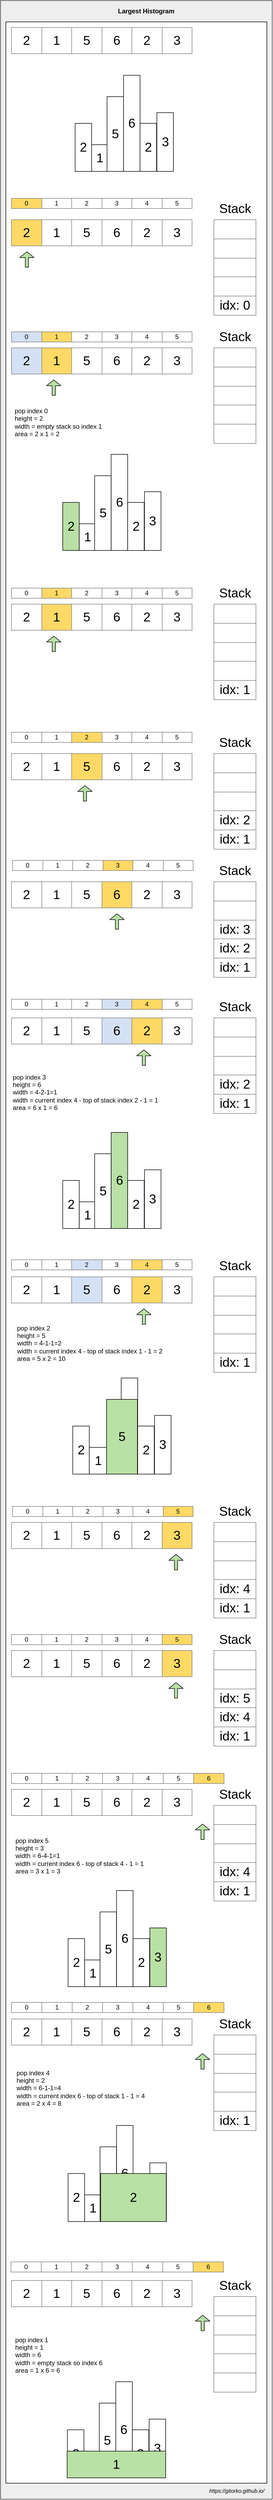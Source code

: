 <mxfile version="12.6.5" type="device"><diagram id="UGh-TFpthN-Amuy4NreV" name="Page-1"><mxGraphModel dx="1301" dy="2202" grid="1" gridSize="10" guides="1" tooltips="1" connect="1" arrows="1" fold="1" page="1" pageScale="1" pageWidth="500" pageHeight="1200" math="0" shadow="0"><root><mxCell id="0"/><mxCell id="1" parent="0"/><mxCell id="WfXwYLdJ-ocB0pMjJl6a-2" value="" style="rounded=0;whiteSpace=wrap;html=1;fillColor=#eeeeee;strokeColor=#36393d;" vertex="1" parent="1"><mxGeometry x="40" y="-1150" width="510" height="4680" as="geometry"/></mxCell><mxCell id="WfXwYLdJ-ocB0pMjJl6a-1" value="" style="rounded=0;whiteSpace=wrap;html=1;" vertex="1" parent="1"><mxGeometry x="50" y="-1110" width="490" height="4610" as="geometry"/></mxCell><mxCell id="5WwbwtCQgEvS3mFerSf6-36" value="" style="rounded=0;whiteSpace=wrap;html=1;fillColor=none;" parent="1" vertex="1"><mxGeometry x="320.34" y="2900" width="31" height="110" as="geometry"/></mxCell><mxCell id="YiO8cJ9H22tDEIKThQq7-1" value="&lt;table border=&quot;1&quot; width=&quot;100%&quot; style=&quot;width: 100% ; height: 100% ; border-collapse: collapse ; font-size: 24px&quot;&gt;&lt;tbody style=&quot;font-size: 24px&quot;&gt;&lt;tr style=&quot;font-size: 24px&quot;&gt;&lt;td style=&quot;font-size: 24px&quot;&gt;2&lt;/td&gt;&lt;td style=&quot;font-size: 24px&quot;&gt;1&lt;/td&gt;&lt;td style=&quot;font-size: 24px&quot;&gt;5&lt;/td&gt;&lt;td style=&quot;font-size: 24px&quot;&gt;6&lt;/td&gt;&lt;td&gt;2&lt;/td&gt;&lt;td&gt;3&lt;/td&gt;&lt;/tr&gt;&lt;/tbody&gt;&lt;/table&gt;" style="text;html=1;strokeColor=none;fillColor=none;overflow=fill;align=center;fontSize=24;" parent="1" vertex="1"><mxGeometry x="60" y="-1100" width="340" height="50" as="geometry"/></mxCell><mxCell id="YiO8cJ9H22tDEIKThQq7-4" value="" style="shape=flexArrow;endArrow=classic;html=1;fontSize=24;width=6;endSize=3.33;fillColor=#B9E0A5;" parent="1" edge="1"><mxGeometry width="50" height="50" relative="1" as="geometry"><mxPoint x="89.5" y="-650" as="sourcePoint"/><mxPoint x="89.5" y="-680" as="targetPoint"/></mxGeometry></mxCell><mxCell id="nYMQ3XWRXorJN-snCCBr-1" value="&lt;table border=&quot;1&quot; width=&quot;100%&quot; style=&quot;width: 100% ; height: 100% ; border-collapse: collapse ; font-size: 24px&quot;&gt;&lt;tbody style=&quot;font-size: 24px&quot;&gt;&lt;tr style=&quot;font-size: 24px&quot;&gt;&lt;td style=&quot;font-size: 24px&quot;&gt;&lt;br&gt;&lt;/td&gt;&lt;/tr&gt;&lt;tr&gt;&lt;td&gt;&lt;br&gt;&lt;/td&gt;&lt;/tr&gt;&lt;tr&gt;&lt;td&gt;&lt;br&gt;&lt;/td&gt;&lt;/tr&gt;&lt;tr&gt;&lt;td&gt;&lt;br&gt;&lt;/td&gt;&lt;/tr&gt;&lt;tr&gt;&lt;td&gt;idx: 0&lt;/td&gt;&lt;/tr&gt;&lt;/tbody&gt;&lt;/table&gt;" style="text;html=1;strokeColor=none;fillColor=none;overflow=fill;align=center;fontSize=24;" parent="1" vertex="1"><mxGeometry x="440" y="-740" width="80" height="180" as="geometry"/></mxCell><mxCell id="nYMQ3XWRXorJN-snCCBr-7" value="&lt;font style=&quot;font-size: 24px&quot;&gt;Stack&lt;/font&gt;" style="text;html=1;align=center;verticalAlign=middle;resizable=0;points=[];autosize=1;" parent="1" vertex="1"><mxGeometry x="440" y="-770" width="80" height="20" as="geometry"/></mxCell><mxCell id="pFnhVYAKhxmjWtdQiogF-1" value="&lt;table border=&quot;1&quot; width=&quot;100%&quot; style=&quot;width: 100% ; height: 100% ; border-collapse: collapse ; font-size: 24px&quot;&gt;&lt;tbody style=&quot;font-size: 24px&quot;&gt;&lt;tr style=&quot;font-size: 24px&quot;&gt;&lt;td style=&quot;font-size: 24px ; background-color: rgb(255 , 217 , 102)&quot;&gt;2&lt;/td&gt;&lt;td style=&quot;font-size: 24px&quot;&gt;1&lt;/td&gt;&lt;td style=&quot;font-size: 24px&quot;&gt;5&lt;/td&gt;&lt;td style=&quot;font-size: 24px&quot;&gt;6&lt;/td&gt;&lt;td&gt;2&lt;/td&gt;&lt;td&gt;3&lt;/td&gt;&lt;/tr&gt;&lt;/tbody&gt;&lt;/table&gt;" style="text;html=1;strokeColor=none;fillColor=none;overflow=fill;align=center;fontSize=24;" parent="1" vertex="1"><mxGeometry x="60" y="-740" width="340" height="50" as="geometry"/></mxCell><mxCell id="F3M8I7AJeV0BXr4NVttl-2" value="" style="shape=flexArrow;endArrow=classic;html=1;fontSize=24;width=6;endSize=3.33;fillColor=#B9E0A5;" parent="1" edge="1"><mxGeometry width="50" height="50" relative="1" as="geometry"><mxPoint x="139.91" y="-410" as="sourcePoint"/><mxPoint x="139.91" y="-440" as="targetPoint"/></mxGeometry></mxCell><mxCell id="F3M8I7AJeV0BXr4NVttl-3" value="&lt;table border=&quot;1&quot; width=&quot;100%&quot; style=&quot;width: 100% ; height: 100% ; border-collapse: collapse ; font-size: 24px&quot;&gt;&lt;tbody style=&quot;font-size: 24px&quot;&gt;&lt;tr style=&quot;font-size: 24px&quot;&gt;&lt;td style=&quot;font-size: 24px&quot;&gt;&lt;br&gt;&lt;/td&gt;&lt;/tr&gt;&lt;tr&gt;&lt;td&gt;&lt;br&gt;&lt;/td&gt;&lt;/tr&gt;&lt;tr&gt;&lt;td&gt;&lt;br&gt;&lt;/td&gt;&lt;/tr&gt;&lt;tr&gt;&lt;td&gt;&lt;br&gt;&lt;/td&gt;&lt;/tr&gt;&lt;tr&gt;&lt;td&gt;&lt;br&gt;&lt;/td&gt;&lt;/tr&gt;&lt;/tbody&gt;&lt;/table&gt;" style="text;html=1;strokeColor=none;fillColor=none;overflow=fill;align=center;fontSize=24;" parent="1" vertex="1"><mxGeometry x="439.91" y="-500" width="80" height="180" as="geometry"/></mxCell><mxCell id="F3M8I7AJeV0BXr4NVttl-4" value="&lt;font style=&quot;font-size: 24px&quot;&gt;Stack&lt;/font&gt;" style="text;html=1;align=center;verticalAlign=middle;resizable=0;points=[];autosize=1;" parent="1" vertex="1"><mxGeometry x="439.91" y="-530" width="80" height="20" as="geometry"/></mxCell><mxCell id="F3M8I7AJeV0BXr4NVttl-5" value="&lt;table border=&quot;1&quot; width=&quot;100%&quot; style=&quot;width: 100% ; height: 100% ; border-collapse: collapse ; font-size: 24px&quot;&gt;&lt;tbody style=&quot;font-size: 24px&quot;&gt;&lt;tr style=&quot;font-size: 24px&quot;&gt;&lt;td style=&quot;font-size: 24px ; background-color: rgb(212 , 225 , 245)&quot;&gt;2&lt;/td&gt;&lt;td style=&quot;font-size: 24px ; background-color: rgb(255 , 217 , 102)&quot;&gt;1&lt;/td&gt;&lt;td style=&quot;font-size: 24px&quot;&gt;5&lt;/td&gt;&lt;td style=&quot;font-size: 24px&quot;&gt;6&lt;/td&gt;&lt;td&gt;2&lt;/td&gt;&lt;td&gt;3&lt;/td&gt;&lt;/tr&gt;&lt;/tbody&gt;&lt;/table&gt;" style="text;html=1;strokeColor=none;fillColor=none;overflow=fill;align=center;fontSize=24;" parent="1" vertex="1"><mxGeometry x="59.91" y="-500" width="340" height="50" as="geometry"/></mxCell><mxCell id="i2Ua0vGWNv2NeJAH4gYg-2" value="&lt;div style=&quot;text-align: left&quot;&gt;&lt;font style=&quot;font-size: 12px&quot;&gt;pop index 0&lt;/font&gt;&lt;/div&gt;&lt;font style=&quot;font-size: 12px&quot;&gt;&lt;div style=&quot;text-align: left&quot;&gt;&lt;span&gt;height = 2&lt;/span&gt;&lt;/div&gt;&lt;div style=&quot;text-align: left&quot;&gt;&lt;span&gt;width = empty stack so index 1&lt;/span&gt;&lt;/div&gt;&lt;div style=&quot;text-align: left&quot;&gt;area = 2 x 1 = 2&lt;/div&gt;&lt;/font&gt;" style="text;html=1;align=center;verticalAlign=middle;resizable=0;points=[];autosize=1;" parent="1" vertex="1"><mxGeometry x="58.41" y="-390" width="180" height="60" as="geometry"/></mxCell><mxCell id="i2Ua0vGWNv2NeJAH4gYg-4" value="" style="shape=flexArrow;endArrow=classic;html=1;fontSize=24;width=6;endSize=3.33;fillColor=#B9E0A5;" parent="1" edge="1"><mxGeometry width="50" height="50" relative="1" as="geometry"><mxPoint x="140" y="70" as="sourcePoint"/><mxPoint x="140" y="40" as="targetPoint"/></mxGeometry></mxCell><mxCell id="i2Ua0vGWNv2NeJAH4gYg-5" value="&lt;table border=&quot;1&quot; width=&quot;100%&quot; style=&quot;width: 100% ; height: 100% ; border-collapse: collapse ; font-size: 24px&quot;&gt;&lt;tbody style=&quot;font-size: 24px&quot;&gt;&lt;tr style=&quot;font-size: 24px&quot;&gt;&lt;td style=&quot;font-size: 24px&quot;&gt;&lt;br&gt;&lt;/td&gt;&lt;/tr&gt;&lt;tr&gt;&lt;td&gt;&lt;br&gt;&lt;/td&gt;&lt;/tr&gt;&lt;tr&gt;&lt;td&gt;&lt;br&gt;&lt;/td&gt;&lt;/tr&gt;&lt;tr&gt;&lt;td&gt;&lt;br&gt;&lt;/td&gt;&lt;/tr&gt;&lt;tr&gt;&lt;td&gt;idx: 1&lt;/td&gt;&lt;/tr&gt;&lt;/tbody&gt;&lt;/table&gt;" style="text;html=1;strokeColor=none;fillColor=none;overflow=fill;align=center;fontSize=24;" parent="1" vertex="1"><mxGeometry x="440" y="-20" width="80" height="180" as="geometry"/></mxCell><mxCell id="i2Ua0vGWNv2NeJAH4gYg-6" value="&lt;font style=&quot;font-size: 24px&quot;&gt;Stack&lt;/font&gt;" style="text;html=1;align=center;verticalAlign=middle;resizable=0;points=[];autosize=1;" parent="1" vertex="1"><mxGeometry x="440" y="-50" width="80" height="20" as="geometry"/></mxCell><mxCell id="i2Ua0vGWNv2NeJAH4gYg-7" value="&lt;table border=&quot;1&quot; width=&quot;100%&quot; style=&quot;width: 100% ; height: 100% ; border-collapse: collapse ; font-size: 24px&quot;&gt;&lt;tbody style=&quot;font-size: 24px&quot;&gt;&lt;tr style=&quot;font-size: 24px&quot;&gt;&lt;td style=&quot;font-size: 24px&quot;&gt;2&lt;/td&gt;&lt;td style=&quot;font-size: 24px ; background-color: rgb(255 , 217 , 102)&quot;&gt;1&lt;/td&gt;&lt;td style=&quot;font-size: 24px&quot;&gt;5&lt;/td&gt;&lt;td style=&quot;font-size: 24px&quot;&gt;6&lt;/td&gt;&lt;td&gt;2&lt;/td&gt;&lt;td&gt;3&lt;/td&gt;&lt;/tr&gt;&lt;/tbody&gt;&lt;/table&gt;" style="text;html=1;strokeColor=none;fillColor=none;overflow=fill;align=center;fontSize=24;" parent="1" vertex="1"><mxGeometry x="60" y="-20" width="340" height="50" as="geometry"/></mxCell><mxCell id="i2Ua0vGWNv2NeJAH4gYg-10" value="" style="shape=flexArrow;endArrow=classic;html=1;fontSize=24;width=6;endSize=3.33;fillColor=#B9E0A5;" parent="1" edge="1"><mxGeometry width="50" height="50" relative="1" as="geometry"><mxPoint x="198.5" y="350" as="sourcePoint"/><mxPoint x="198.5" y="320" as="targetPoint"/></mxGeometry></mxCell><mxCell id="i2Ua0vGWNv2NeJAH4gYg-11" value="&lt;table border=&quot;1&quot; width=&quot;100%&quot; style=&quot;width: 100% ; height: 100% ; border-collapse: collapse ; font-size: 24px&quot;&gt;&lt;tbody style=&quot;font-size: 24px&quot;&gt;&lt;tr style=&quot;font-size: 24px&quot;&gt;&lt;td style=&quot;font-size: 24px&quot;&gt;&lt;br&gt;&lt;/td&gt;&lt;/tr&gt;&lt;tr&gt;&lt;td&gt;&lt;br&gt;&lt;/td&gt;&lt;/tr&gt;&lt;tr&gt;&lt;td&gt;&lt;br&gt;&lt;/td&gt;&lt;/tr&gt;&lt;tr&gt;&lt;td&gt;idx: 2&lt;/td&gt;&lt;/tr&gt;&lt;tr&gt;&lt;td&gt;idx: 1&lt;/td&gt;&lt;/tr&gt;&lt;/tbody&gt;&lt;/table&gt;" style="text;html=1;strokeColor=none;fillColor=none;overflow=fill;align=center;fontSize=24;" parent="1" vertex="1"><mxGeometry x="440" y="260" width="80" height="180" as="geometry"/></mxCell><mxCell id="i2Ua0vGWNv2NeJAH4gYg-12" value="&lt;font style=&quot;font-size: 24px&quot;&gt;Stack&lt;/font&gt;" style="text;html=1;align=center;verticalAlign=middle;resizable=0;points=[];autosize=1;" parent="1" vertex="1"><mxGeometry x="440" y="230" width="80" height="20" as="geometry"/></mxCell><mxCell id="i2Ua0vGWNv2NeJAH4gYg-13" value="&lt;table border=&quot;1&quot; width=&quot;100%&quot; style=&quot;width: 100% ; height: 100% ; border-collapse: collapse ; font-size: 24px&quot;&gt;&lt;tbody style=&quot;font-size: 24px&quot;&gt;&lt;tr style=&quot;font-size: 24px&quot;&gt;&lt;td style=&quot;font-size: 24px&quot;&gt;2&lt;/td&gt;&lt;td style=&quot;font-size: 24px&quot;&gt;1&lt;/td&gt;&lt;td style=&quot;font-size: 24px ; background-color: rgb(255 , 217 , 102)&quot;&gt;5&lt;/td&gt;&lt;td style=&quot;font-size: 24px&quot;&gt;6&lt;/td&gt;&lt;td&gt;2&lt;/td&gt;&lt;td&gt;3&lt;/td&gt;&lt;/tr&gt;&lt;/tbody&gt;&lt;/table&gt;" style="text;html=1;strokeColor=none;fillColor=none;overflow=fill;align=center;fontSize=24;" parent="1" vertex="1"><mxGeometry x="60" y="260" width="340" height="50" as="geometry"/></mxCell><mxCell id="i2Ua0vGWNv2NeJAH4gYg-16" value="" style="shape=flexArrow;endArrow=classic;html=1;fontSize=24;width=6;endSize=3.33;fillColor=#B9E0A5;" parent="1" edge="1"><mxGeometry width="50" height="50" relative="1" as="geometry"><mxPoint x="258.59" y="590" as="sourcePoint"/><mxPoint x="258.59" y="560" as="targetPoint"/></mxGeometry></mxCell><mxCell id="i2Ua0vGWNv2NeJAH4gYg-17" value="&lt;table border=&quot;1&quot; width=&quot;100%&quot; style=&quot;width: 100% ; height: 100% ; border-collapse: collapse ; font-size: 24px&quot;&gt;&lt;tbody style=&quot;font-size: 24px&quot;&gt;&lt;tr style=&quot;font-size: 24px&quot;&gt;&lt;td style=&quot;font-size: 24px&quot;&gt;&lt;br&gt;&lt;/td&gt;&lt;/tr&gt;&lt;tr&gt;&lt;td&gt;&lt;br&gt;&lt;/td&gt;&lt;/tr&gt;&lt;tr&gt;&lt;td&gt;idx: 3&lt;/td&gt;&lt;/tr&gt;&lt;tr&gt;&lt;td&gt;idx: 2&lt;/td&gt;&lt;/tr&gt;&lt;tr&gt;&lt;td&gt;idx: 1&lt;/td&gt;&lt;/tr&gt;&lt;/tbody&gt;&lt;/table&gt;" style="text;html=1;strokeColor=none;fillColor=none;overflow=fill;align=center;fontSize=24;" parent="1" vertex="1"><mxGeometry x="440" y="500" width="80" height="180" as="geometry"/></mxCell><mxCell id="i2Ua0vGWNv2NeJAH4gYg-18" value="&lt;font style=&quot;font-size: 24px&quot;&gt;Stack&lt;/font&gt;" style="text;html=1;align=center;verticalAlign=middle;resizable=0;points=[];autosize=1;" parent="1" vertex="1"><mxGeometry x="440" y="470" width="80" height="20" as="geometry"/></mxCell><mxCell id="i2Ua0vGWNv2NeJAH4gYg-19" value="&lt;table border=&quot;1&quot; width=&quot;100%&quot; style=&quot;width: 100% ; height: 100% ; border-collapse: collapse ; font-size: 24px&quot;&gt;&lt;tbody style=&quot;font-size: 24px&quot;&gt;&lt;tr style=&quot;font-size: 24px&quot;&gt;&lt;td style=&quot;font-size: 24px&quot;&gt;2&lt;/td&gt;&lt;td style=&quot;font-size: 24px&quot;&gt;1&lt;/td&gt;&lt;td style=&quot;font-size: 24px&quot;&gt;5&lt;/td&gt;&lt;td style=&quot;font-size: 24px ; background-color: rgb(255 , 217 , 102)&quot;&gt;6&lt;/td&gt;&lt;td&gt;2&lt;/td&gt;&lt;td&gt;3&lt;/td&gt;&lt;/tr&gt;&lt;/tbody&gt;&lt;/table&gt;" style="text;html=1;strokeColor=none;fillColor=none;overflow=fill;align=center;fontSize=24;" parent="1" vertex="1"><mxGeometry x="60" y="500" width="340" height="50" as="geometry"/></mxCell><mxCell id="i2Ua0vGWNv2NeJAH4gYg-21" value="" style="shape=flexArrow;endArrow=classic;html=1;fontSize=24;width=6;endSize=3.33;fillColor=#B9E0A5;" parent="1" edge="1"><mxGeometry width="50" height="50" relative="1" as="geometry"><mxPoint x="309.09" y="845" as="sourcePoint"/><mxPoint x="309.09" y="815" as="targetPoint"/></mxGeometry></mxCell><mxCell id="i2Ua0vGWNv2NeJAH4gYg-22" value="&lt;table border=&quot;1&quot; width=&quot;100%&quot; style=&quot;width: 100% ; height: 100% ; border-collapse: collapse ; font-size: 24px&quot;&gt;&lt;tbody style=&quot;font-size: 24px&quot;&gt;&lt;tr style=&quot;font-size: 24px&quot;&gt;&lt;td style=&quot;font-size: 24px&quot;&gt;&lt;br&gt;&lt;/td&gt;&lt;/tr&gt;&lt;tr&gt;&lt;td&gt;&lt;br&gt;&lt;/td&gt;&lt;/tr&gt;&lt;tr&gt;&lt;td&gt;&lt;br&gt;&lt;/td&gt;&lt;/tr&gt;&lt;tr&gt;&lt;td&gt;idx: 2&lt;br&gt;&lt;/td&gt;&lt;/tr&gt;&lt;tr&gt;&lt;td&gt;idx: 1&lt;/td&gt;&lt;/tr&gt;&lt;/tbody&gt;&lt;/table&gt;" style="text;html=1;strokeColor=none;fillColor=none;overflow=fill;align=center;fontSize=24;" parent="1" vertex="1"><mxGeometry x="440" y="755" width="80" height="180" as="geometry"/></mxCell><mxCell id="i2Ua0vGWNv2NeJAH4gYg-23" value="&lt;font style=&quot;font-size: 24px&quot;&gt;Stack&lt;/font&gt;" style="text;html=1;align=center;verticalAlign=middle;resizable=0;points=[];autosize=1;" parent="1" vertex="1"><mxGeometry x="440" y="725" width="80" height="20" as="geometry"/></mxCell><mxCell id="i2Ua0vGWNv2NeJAH4gYg-24" value="&lt;table border=&quot;1&quot; width=&quot;100%&quot; style=&quot;width: 100% ; height: 100% ; border-collapse: collapse ; font-size: 24px&quot;&gt;&lt;tbody style=&quot;font-size: 24px&quot;&gt;&lt;tr style=&quot;font-size: 24px&quot;&gt;&lt;td style=&quot;font-size: 24px&quot;&gt;2&lt;/td&gt;&lt;td style=&quot;font-size: 24px&quot;&gt;1&lt;/td&gt;&lt;td style=&quot;font-size: 24px&quot;&gt;5&lt;/td&gt;&lt;td style=&quot;font-size: 24px ; background-color: rgb(212 , 225 , 245)&quot;&gt;6&lt;/td&gt;&lt;td style=&quot;background-color: rgb(255 , 217 , 102)&quot;&gt;2&lt;/td&gt;&lt;td&gt;3&lt;/td&gt;&lt;/tr&gt;&lt;/tbody&gt;&lt;/table&gt;" style="text;html=1;strokeColor=none;fillColor=none;overflow=fill;align=center;fontSize=24;" parent="1" vertex="1"><mxGeometry x="60" y="755" width="340" height="50" as="geometry"/></mxCell><mxCell id="i2Ua0vGWNv2NeJAH4gYg-26" value="&lt;div style=&quot;text-align: left&quot;&gt;&lt;font style=&quot;font-size: 12px&quot;&gt;pop index 3&lt;/font&gt;&lt;/div&gt;&lt;font style=&quot;font-size: 12px&quot;&gt;&lt;div style=&quot;text-align: left&quot;&gt;&lt;span&gt;height = 6&lt;/span&gt;&lt;/div&gt;&lt;div style=&quot;text-align: left&quot;&gt;&lt;span&gt;width = 4-2-1=1&lt;br&gt;width = current index 4 - top of stack index 2 - 1 = 1&lt;/span&gt;&lt;/div&gt;&lt;div style=&quot;text-align: left&quot;&gt;area = 6 x 1 = 6&lt;/div&gt;&lt;/font&gt;" style="text;html=1;align=center;verticalAlign=middle;resizable=0;points=[];autosize=1;" parent="1" vertex="1"><mxGeometry x="54" y="855" width="290" height="80" as="geometry"/></mxCell><mxCell id="i2Ua0vGWNv2NeJAH4gYg-34" value="" style="shape=flexArrow;endArrow=classic;html=1;fontSize=24;width=6;endSize=3.33;fillColor=#B9E0A5;" parent="1" edge="1"><mxGeometry width="50" height="50" relative="1" as="geometry"><mxPoint x="309.18" y="1330" as="sourcePoint"/><mxPoint x="309.18" y="1300" as="targetPoint"/></mxGeometry></mxCell><mxCell id="i2Ua0vGWNv2NeJAH4gYg-35" value="&lt;table border=&quot;1&quot; width=&quot;100%&quot; style=&quot;width: 100% ; height: 100% ; border-collapse: collapse ; font-size: 24px&quot;&gt;&lt;tbody style=&quot;font-size: 24px&quot;&gt;&lt;tr style=&quot;font-size: 24px&quot;&gt;&lt;td style=&quot;font-size: 24px&quot;&gt;&lt;br&gt;&lt;/td&gt;&lt;/tr&gt;&lt;tr&gt;&lt;td&gt;&lt;br&gt;&lt;/td&gt;&lt;/tr&gt;&lt;tr&gt;&lt;td&gt;&lt;br&gt;&lt;/td&gt;&lt;/tr&gt;&lt;tr&gt;&lt;td&gt;&lt;br&gt;&lt;/td&gt;&lt;/tr&gt;&lt;tr&gt;&lt;td&gt;idx: 1&lt;/td&gt;&lt;/tr&gt;&lt;/tbody&gt;&lt;/table&gt;" style="text;html=1;strokeColor=none;fillColor=none;overflow=fill;align=center;fontSize=24;" parent="1" vertex="1"><mxGeometry x="440.09" y="1240" width="80" height="180" as="geometry"/></mxCell><mxCell id="i2Ua0vGWNv2NeJAH4gYg-36" value="&lt;font style=&quot;font-size: 24px&quot;&gt;Stack&lt;/font&gt;" style="text;html=1;align=center;verticalAlign=middle;resizable=0;points=[];autosize=1;" parent="1" vertex="1"><mxGeometry x="440.09" y="1210" width="80" height="20" as="geometry"/></mxCell><mxCell id="i2Ua0vGWNv2NeJAH4gYg-37" value="&lt;table border=&quot;1&quot; width=&quot;100%&quot; style=&quot;width: 100% ; height: 100% ; border-collapse: collapse ; font-size: 24px&quot;&gt;&lt;tbody style=&quot;font-size: 24px&quot;&gt;&lt;tr style=&quot;font-size: 24px&quot;&gt;&lt;td style=&quot;font-size: 24px&quot;&gt;2&lt;/td&gt;&lt;td style=&quot;font-size: 24px&quot;&gt;1&lt;/td&gt;&lt;td style=&quot;font-size: 24px ; background-color: rgb(212 , 225 , 245)&quot;&gt;5&lt;/td&gt;&lt;td style=&quot;font-size: 24px&quot;&gt;6&lt;/td&gt;&lt;td style=&quot;background-color: rgb(255 , 217 , 102)&quot;&gt;2&lt;/td&gt;&lt;td&gt;3&lt;/td&gt;&lt;/tr&gt;&lt;/tbody&gt;&lt;/table&gt;" style="text;html=1;strokeColor=none;fillColor=none;overflow=fill;align=center;fontSize=24;" parent="1" vertex="1"><mxGeometry x="60.09" y="1240" width="340" height="50" as="geometry"/></mxCell><mxCell id="i2Ua0vGWNv2NeJAH4gYg-39" value="&lt;div style=&quot;text-align: left&quot;&gt;&lt;font style=&quot;font-size: 12px&quot;&gt;pop index 2&lt;/font&gt;&lt;/div&gt;&lt;font style=&quot;font-size: 12px&quot;&gt;&lt;div style=&quot;text-align: left&quot;&gt;&lt;span&gt;height = 5&lt;/span&gt;&lt;/div&gt;&lt;div style=&quot;text-align: left&quot;&gt;&lt;span&gt;width = 4-1-1=2&lt;br&gt;width = current index 4 - top of stack index 1 - 1 = 2&lt;/span&gt;&lt;/div&gt;&lt;div style=&quot;text-align: left&quot;&gt;&lt;span&gt;area = 5 x 2 = 10&lt;/span&gt;&lt;/div&gt;&lt;/font&gt;" style="text;html=1;align=center;verticalAlign=middle;resizable=0;points=[];autosize=1;" parent="1" vertex="1"><mxGeometry x="62.21" y="1325" width="290" height="80" as="geometry"/></mxCell><mxCell id="i2Ua0vGWNv2NeJAH4gYg-40" value="" style="shape=flexArrow;endArrow=classic;html=1;fontSize=24;width=6;endSize=3.33;fillColor=#B9E0A5;" parent="1" edge="1"><mxGeometry width="50" height="50" relative="1" as="geometry"><mxPoint x="369.41" y="1790" as="sourcePoint"/><mxPoint x="369.41" y="1760" as="targetPoint"/></mxGeometry></mxCell><mxCell id="i2Ua0vGWNv2NeJAH4gYg-41" value="&lt;table border=&quot;1&quot; width=&quot;100%&quot; style=&quot;width: 100% ; height: 100% ; border-collapse: collapse ; font-size: 24px&quot;&gt;&lt;tbody style=&quot;font-size: 24px&quot;&gt;&lt;tr style=&quot;font-size: 24px&quot;&gt;&lt;td style=&quot;font-size: 24px&quot;&gt;&lt;br&gt;&lt;/td&gt;&lt;/tr&gt;&lt;tr&gt;&lt;td&gt;&lt;br&gt;&lt;/td&gt;&lt;/tr&gt;&lt;tr&gt;&lt;td&gt;&lt;br&gt;&lt;/td&gt;&lt;/tr&gt;&lt;tr&gt;&lt;td&gt;idx: 4&lt;/td&gt;&lt;/tr&gt;&lt;tr&gt;&lt;td&gt;idx: 1&lt;/td&gt;&lt;/tr&gt;&lt;/tbody&gt;&lt;/table&gt;" style="text;html=1;strokeColor=none;fillColor=none;overflow=fill;align=center;fontSize=24;" parent="1" vertex="1"><mxGeometry x="439.82" y="1700" width="80" height="180" as="geometry"/></mxCell><mxCell id="i2Ua0vGWNv2NeJAH4gYg-42" value="&lt;font style=&quot;font-size: 24px&quot;&gt;Stack&lt;/font&gt;" style="text;html=1;align=center;verticalAlign=middle;resizable=0;points=[];autosize=1;" parent="1" vertex="1"><mxGeometry x="439.82" y="1670" width="80" height="20" as="geometry"/></mxCell><mxCell id="i2Ua0vGWNv2NeJAH4gYg-43" value="&lt;table border=&quot;1&quot; width=&quot;100%&quot; style=&quot;width: 100% ; height: 100% ; border-collapse: collapse ; font-size: 24px&quot;&gt;&lt;tbody style=&quot;font-size: 24px&quot;&gt;&lt;tr style=&quot;font-size: 24px&quot;&gt;&lt;td style=&quot;font-size: 24px&quot;&gt;2&lt;/td&gt;&lt;td style=&quot;font-size: 24px&quot;&gt;1&lt;/td&gt;&lt;td style=&quot;font-size: 24px&quot;&gt;5&lt;/td&gt;&lt;td style=&quot;font-size: 24px&quot;&gt;6&lt;/td&gt;&lt;td&gt;2&lt;/td&gt;&lt;td style=&quot;background-color: rgb(255 , 217 , 102)&quot;&gt;3&lt;/td&gt;&lt;/tr&gt;&lt;/tbody&gt;&lt;/table&gt;" style="text;html=1;strokeColor=none;fillColor=none;overflow=fill;align=center;fontSize=24;" parent="1" vertex="1"><mxGeometry x="59.82" y="1700" width="340" height="50" as="geometry"/></mxCell><mxCell id="i2Ua0vGWNv2NeJAH4gYg-46" value="" style="shape=flexArrow;endArrow=classic;html=1;fontSize=24;width=6;endSize=3.33;fillColor=#B9E0A5;" parent="1" edge="1"><mxGeometry width="50" height="50" relative="1" as="geometry"><mxPoint x="419.23" y="2295" as="sourcePoint"/><mxPoint x="419.23" y="2265" as="targetPoint"/></mxGeometry></mxCell><mxCell id="i2Ua0vGWNv2NeJAH4gYg-47" value="&lt;table border=&quot;1&quot; width=&quot;100%&quot; style=&quot;width: 100% ; height: 100% ; border-collapse: collapse ; font-size: 24px&quot;&gt;&lt;tbody style=&quot;font-size: 24px&quot;&gt;&lt;tr style=&quot;font-size: 24px&quot;&gt;&lt;td style=&quot;font-size: 24px&quot;&gt;&lt;br&gt;&lt;/td&gt;&lt;/tr&gt;&lt;tr&gt;&lt;td&gt;&lt;br&gt;&lt;/td&gt;&lt;/tr&gt;&lt;tr&gt;&lt;td&gt;&lt;br&gt;&lt;/td&gt;&lt;/tr&gt;&lt;tr&gt;&lt;td&gt;idx: 4&lt;/td&gt;&lt;/tr&gt;&lt;tr&gt;&lt;td&gt;idx: 1&lt;/td&gt;&lt;/tr&gt;&lt;/tbody&gt;&lt;/table&gt;" style="text;html=1;strokeColor=none;fillColor=none;overflow=fill;align=center;fontSize=24;" parent="1" vertex="1"><mxGeometry x="440.09" y="2230" width="80" height="180" as="geometry"/></mxCell><mxCell id="i2Ua0vGWNv2NeJAH4gYg-48" value="&lt;font style=&quot;font-size: 24px&quot;&gt;Stack&lt;/font&gt;" style="text;html=1;align=center;verticalAlign=middle;resizable=0;points=[];autosize=1;" parent="1" vertex="1"><mxGeometry x="440.09" y="2200" width="80" height="20" as="geometry"/></mxCell><mxCell id="i2Ua0vGWNv2NeJAH4gYg-49" value="&lt;table border=&quot;1&quot; width=&quot;100%&quot; style=&quot;width: 100% ; height: 100% ; border-collapse: collapse ; font-size: 24px&quot;&gt;&lt;tbody style=&quot;font-size: 24px&quot;&gt;&lt;tr style=&quot;font-size: 24px&quot;&gt;&lt;td style=&quot;font-size: 24px&quot;&gt;2&lt;/td&gt;&lt;td style=&quot;font-size: 24px&quot;&gt;1&lt;/td&gt;&lt;td style=&quot;font-size: 24px&quot;&gt;5&lt;/td&gt;&lt;td style=&quot;font-size: 24px&quot;&gt;6&lt;/td&gt;&lt;td&gt;2&lt;/td&gt;&lt;td&gt;3&lt;/td&gt;&lt;/tr&gt;&lt;/tbody&gt;&lt;/table&gt;" style="text;html=1;strokeColor=none;fillColor=none;overflow=fill;align=center;fontSize=24;" parent="1" vertex="1"><mxGeometry x="59.82" y="2200" width="340" height="50" as="geometry"/></mxCell><mxCell id="i2Ua0vGWNv2NeJAH4gYg-51" value="&lt;div style=&quot;text-align: left&quot;&gt;&lt;font style=&quot;font-size: 12px&quot;&gt;pop index 5&lt;/font&gt;&lt;/div&gt;&lt;font style=&quot;font-size: 12px&quot;&gt;&lt;div style=&quot;text-align: left&quot;&gt;&lt;span&gt;height = 3&lt;/span&gt;&lt;/div&gt;&lt;div style=&quot;text-align: left&quot;&gt;&lt;span&gt;width = 6-4-1=1&lt;/span&gt;&lt;/div&gt;&lt;div style=&quot;text-align: left&quot;&gt;&lt;span&gt;width = current index 6 - top of stack 4 - 1 = 1&lt;/span&gt;&lt;/div&gt;&lt;div style=&quot;text-align: left&quot;&gt;area = 3 x 1 = 3&lt;/div&gt;&lt;/font&gt;" style="text;html=1;align=center;verticalAlign=middle;resizable=0;points=[];autosize=1;" parent="1" vertex="1"><mxGeometry x="58.41" y="2285" width="260" height="80" as="geometry"/></mxCell><mxCell id="i2Ua0vGWNv2NeJAH4gYg-60" value="" style="shape=flexArrow;endArrow=classic;html=1;fontSize=24;width=6;endSize=3.33;fillColor=#B9E0A5;" parent="1" edge="1"><mxGeometry width="50" height="50" relative="1" as="geometry"><mxPoint x="369.41" y="2030" as="sourcePoint"/><mxPoint x="369.41" y="2000" as="targetPoint"/></mxGeometry></mxCell><mxCell id="i2Ua0vGWNv2NeJAH4gYg-61" value="&lt;table border=&quot;1&quot; width=&quot;100%&quot; style=&quot;width: 100% ; height: 100% ; border-collapse: collapse ; font-size: 24px&quot;&gt;&lt;tbody style=&quot;font-size: 24px&quot;&gt;&lt;tr style=&quot;font-size: 24px&quot;&gt;&lt;td style=&quot;font-size: 24px&quot;&gt;&lt;br&gt;&lt;/td&gt;&lt;/tr&gt;&lt;tr&gt;&lt;td&gt;&lt;br&gt;&lt;/td&gt;&lt;/tr&gt;&lt;tr&gt;&lt;td&gt;idx: 5&lt;/td&gt;&lt;/tr&gt;&lt;tr&gt;&lt;td&gt;idx: 4&lt;/td&gt;&lt;/tr&gt;&lt;tr&gt;&lt;td&gt;idx: 1&lt;/td&gt;&lt;/tr&gt;&lt;/tbody&gt;&lt;/table&gt;" style="text;html=1;strokeColor=none;fillColor=none;overflow=fill;align=center;fontSize=24;" parent="1" vertex="1"><mxGeometry x="439.82" y="1940" width="80" height="180" as="geometry"/></mxCell><mxCell id="i2Ua0vGWNv2NeJAH4gYg-62" value="&lt;font style=&quot;font-size: 24px&quot;&gt;Stack&lt;/font&gt;" style="text;html=1;align=center;verticalAlign=middle;resizable=0;points=[];autosize=1;" parent="1" vertex="1"><mxGeometry x="439.82" y="1910" width="80" height="20" as="geometry"/></mxCell><mxCell id="i2Ua0vGWNv2NeJAH4gYg-63" value="&lt;table border=&quot;1&quot; width=&quot;100%&quot; style=&quot;width: 100% ; height: 100% ; border-collapse: collapse ; font-size: 24px&quot;&gt;&lt;tbody style=&quot;font-size: 24px&quot;&gt;&lt;tr style=&quot;font-size: 24px&quot;&gt;&lt;td style=&quot;font-size: 24px&quot;&gt;2&lt;/td&gt;&lt;td style=&quot;font-size: 24px&quot;&gt;1&lt;/td&gt;&lt;td style=&quot;font-size: 24px&quot;&gt;5&lt;/td&gt;&lt;td style=&quot;font-size: 24px&quot;&gt;6&lt;/td&gt;&lt;td&gt;2&lt;/td&gt;&lt;td style=&quot;background-color: rgb(255 , 217 , 102)&quot;&gt;3&lt;/td&gt;&lt;/tr&gt;&lt;/tbody&gt;&lt;/table&gt;" style="text;html=1;strokeColor=none;fillColor=none;overflow=fill;align=center;fontSize=24;" parent="1" vertex="1"><mxGeometry x="59.82" y="1940" width="340" height="50" as="geometry"/></mxCell><mxCell id="i2Ua0vGWNv2NeJAH4gYg-65" value="" style="shape=flexArrow;endArrow=classic;html=1;fontSize=24;width=6;endSize=3.33;fillColor=#B9E0A5;" parent="1" edge="1"><mxGeometry width="50" height="50" relative="1" as="geometry"><mxPoint x="419.23" y="2725" as="sourcePoint"/><mxPoint x="419.23" y="2695" as="targetPoint"/></mxGeometry></mxCell><mxCell id="i2Ua0vGWNv2NeJAH4gYg-66" value="&lt;table border=&quot;1&quot; width=&quot;100%&quot; style=&quot;width: 100% ; height: 100% ; border-collapse: collapse ; font-size: 24px&quot;&gt;&lt;tbody style=&quot;font-size: 24px&quot;&gt;&lt;tr style=&quot;font-size: 24px&quot;&gt;&lt;td style=&quot;font-size: 24px&quot;&gt;&lt;br&gt;&lt;/td&gt;&lt;/tr&gt;&lt;tr&gt;&lt;td&gt;&lt;br&gt;&lt;/td&gt;&lt;/tr&gt;&lt;tr&gt;&lt;td&gt;&lt;br&gt;&lt;/td&gt;&lt;/tr&gt;&lt;tr&gt;&lt;td&gt;&lt;br&gt;&lt;/td&gt;&lt;/tr&gt;&lt;tr&gt;&lt;td&gt;idx: 1&lt;/td&gt;&lt;/tr&gt;&lt;/tbody&gt;&lt;/table&gt;" style="text;html=1;strokeColor=none;fillColor=none;overflow=fill;align=center;fontSize=24;" parent="1" vertex="1"><mxGeometry x="439.82" y="2660" width="80" height="180" as="geometry"/></mxCell><mxCell id="i2Ua0vGWNv2NeJAH4gYg-67" value="&lt;font style=&quot;font-size: 24px&quot;&gt;Stack&lt;/font&gt;" style="text;html=1;align=center;verticalAlign=middle;resizable=0;points=[];autosize=1;" parent="1" vertex="1"><mxGeometry x="439.82" y="2630" width="80" height="20" as="geometry"/></mxCell><mxCell id="i2Ua0vGWNv2NeJAH4gYg-68" value="&lt;table border=&quot;1&quot; width=&quot;100%&quot; style=&quot;width: 100% ; height: 100% ; border-collapse: collapse ; font-size: 24px&quot;&gt;&lt;tbody style=&quot;font-size: 24px&quot;&gt;&lt;tr style=&quot;font-size: 24px&quot;&gt;&lt;td style=&quot;font-size: 24px&quot;&gt;2&lt;/td&gt;&lt;td style=&quot;font-size: 24px&quot;&gt;1&lt;/td&gt;&lt;td style=&quot;font-size: 24px&quot;&gt;5&lt;/td&gt;&lt;td style=&quot;font-size: 24px&quot;&gt;6&lt;/td&gt;&lt;td&gt;2&lt;/td&gt;&lt;td&gt;3&lt;/td&gt;&lt;/tr&gt;&lt;/tbody&gt;&lt;/table&gt;" style="text;html=1;strokeColor=none;fillColor=none;overflow=fill;align=center;fontSize=24;" parent="1" vertex="1"><mxGeometry x="59.82" y="2630" width="340" height="50" as="geometry"/></mxCell><mxCell id="i2Ua0vGWNv2NeJAH4gYg-70" value="&lt;div style=&quot;text-align: left&quot;&gt;&lt;font style=&quot;font-size: 12px&quot;&gt;pop index 4&lt;/font&gt;&lt;/div&gt;&lt;font style=&quot;font-size: 12px&quot;&gt;&lt;div style=&quot;text-align: left&quot;&gt;&lt;span&gt;height = 2&lt;/span&gt;&lt;/div&gt;&lt;div style=&quot;text-align: left&quot;&gt;&lt;span&gt;width = 6-1-1=4&lt;/span&gt;&lt;/div&gt;&lt;div style=&quot;text-align: left&quot;&gt;width = current index 6 - top of stack 1 - 1 = 4&lt;/div&gt;&lt;div style=&quot;text-align: left&quot;&gt;area = 2 x 4 = 8&lt;/div&gt;&lt;/font&gt;" style="text;html=1;align=center;verticalAlign=middle;resizable=0;points=[];autosize=1;" parent="1" vertex="1"><mxGeometry x="59.91" y="2720" width="260" height="80" as="geometry"/></mxCell><mxCell id="i2Ua0vGWNv2NeJAH4gYg-71" value="" style="shape=flexArrow;endArrow=classic;html=1;fontSize=24;width=6;endSize=3.33;fillColor=#B9E0A5;" parent="1" edge="1"><mxGeometry width="50" height="50" relative="1" as="geometry"><mxPoint x="419.5" y="3215" as="sourcePoint"/><mxPoint x="419.5" y="3185" as="targetPoint"/></mxGeometry></mxCell><mxCell id="i2Ua0vGWNv2NeJAH4gYg-72" value="&lt;table border=&quot;1&quot; width=&quot;100%&quot; style=&quot;width: 100% ; height: 100% ; border-collapse: collapse ; font-size: 24px&quot;&gt;&lt;tbody style=&quot;font-size: 24px&quot;&gt;&lt;tr style=&quot;font-size: 24px&quot;&gt;&lt;td style=&quot;font-size: 24px&quot;&gt;&lt;br&gt;&lt;/td&gt;&lt;/tr&gt;&lt;tr&gt;&lt;td&gt;&lt;br&gt;&lt;/td&gt;&lt;/tr&gt;&lt;tr&gt;&lt;td&gt;&lt;br&gt;&lt;/td&gt;&lt;/tr&gt;&lt;tr&gt;&lt;td&gt;&lt;br&gt;&lt;/td&gt;&lt;/tr&gt;&lt;tr&gt;&lt;td&gt;&lt;br&gt;&lt;/td&gt;&lt;/tr&gt;&lt;/tbody&gt;&lt;/table&gt;" style="text;html=1;strokeColor=none;fillColor=none;overflow=fill;align=center;fontSize=24;" parent="1" vertex="1"><mxGeometry x="440.09" y="3150" width="80" height="180" as="geometry"/></mxCell><mxCell id="i2Ua0vGWNv2NeJAH4gYg-73" value="&lt;font style=&quot;font-size: 24px&quot;&gt;Stack&lt;/font&gt;" style="text;html=1;align=center;verticalAlign=middle;resizable=0;points=[];autosize=1;" parent="1" vertex="1"><mxGeometry x="440.09" y="3120" width="80" height="20" as="geometry"/></mxCell><mxCell id="i2Ua0vGWNv2NeJAH4gYg-74" value="&lt;table border=&quot;1&quot; width=&quot;100%&quot; style=&quot;width: 100% ; height: 100% ; border-collapse: collapse ; font-size: 24px&quot;&gt;&lt;tbody style=&quot;font-size: 24px&quot;&gt;&lt;tr style=&quot;font-size: 24px&quot;&gt;&lt;td style=&quot;font-size: 24px&quot;&gt;2&lt;/td&gt;&lt;td style=&quot;font-size: 24px&quot;&gt;1&lt;/td&gt;&lt;td style=&quot;font-size: 24px&quot;&gt;5&lt;/td&gt;&lt;td style=&quot;font-size: 24px&quot;&gt;6&lt;/td&gt;&lt;td&gt;2&lt;/td&gt;&lt;td&gt;3&lt;/td&gt;&lt;/tr&gt;&lt;/tbody&gt;&lt;/table&gt;" style="text;html=1;strokeColor=none;fillColor=none;overflow=fill;align=center;fontSize=24;" parent="1" vertex="1"><mxGeometry x="60.09" y="3120" width="340" height="50" as="geometry"/></mxCell><mxCell id="i2Ua0vGWNv2NeJAH4gYg-76" value="&lt;div style=&quot;text-align: left&quot;&gt;&lt;font style=&quot;font-size: 12px&quot;&gt;pop index 1&lt;/font&gt;&lt;/div&gt;&lt;font style=&quot;font-size: 12px&quot;&gt;&lt;div style=&quot;text-align: left&quot;&gt;&lt;span&gt;height = 1&lt;/span&gt;&lt;/div&gt;&lt;div style=&quot;text-align: left&quot;&gt;width = 6&lt;/div&gt;&lt;div style=&quot;text-align: left&quot;&gt;width = empty stack so index 6&lt;br&gt;area = 1 x 6 = 6&lt;/div&gt;&lt;/font&gt;" style="text;html=1;align=center;verticalAlign=middle;resizable=0;points=[];autosize=1;" parent="1" vertex="1"><mxGeometry x="59" y="3220" width="180" height="80" as="geometry"/></mxCell><mxCell id="5WwbwtCQgEvS3mFerSf6-1" value="&lt;font style=&quot;font-size: 24px&quot;&gt;2&lt;/font&gt;" style="rounded=0;whiteSpace=wrap;html=1;" parent="1" vertex="1"><mxGeometry x="180" y="-920" width="31" height="90" as="geometry"/></mxCell><mxCell id="5WwbwtCQgEvS3mFerSf6-2" value="&lt;font style=&quot;font-size: 24px&quot;&gt;1&lt;/font&gt;" style="rounded=0;whiteSpace=wrap;html=1;" parent="1" vertex="1"><mxGeometry x="211" y="-880" width="31" height="50" as="geometry"/></mxCell><mxCell id="5WwbwtCQgEvS3mFerSf6-3" value="&lt;font style=&quot;font-size: 24px&quot;&gt;5&lt;/font&gt;" style="rounded=0;whiteSpace=wrap;html=1;" parent="1" vertex="1"><mxGeometry x="239.91" y="-970" width="31" height="140" as="geometry"/></mxCell><mxCell id="5WwbwtCQgEvS3mFerSf6-4" value="&lt;font style=&quot;font-size: 24px&quot;&gt;6&lt;/font&gt;" style="rounded=0;whiteSpace=wrap;html=1;" parent="1" vertex="1"><mxGeometry x="270.91" y="-1010" width="31" height="180" as="geometry"/></mxCell><mxCell id="5WwbwtCQgEvS3mFerSf6-5" value="&lt;font style=&quot;font-size: 24px&quot;&gt;2&lt;/font&gt;" style="rounded=0;whiteSpace=wrap;html=1;" parent="1" vertex="1"><mxGeometry x="301.91" y="-920" width="31" height="90" as="geometry"/></mxCell><mxCell id="5WwbwtCQgEvS3mFerSf6-6" value="&lt;font style=&quot;font-size: 24px&quot;&gt;3&lt;/font&gt;" style="rounded=0;whiteSpace=wrap;html=1;" parent="1" vertex="1"><mxGeometry x="333.5" y="-940" width="31" height="110" as="geometry"/></mxCell><mxCell id="5WwbwtCQgEvS3mFerSf6-7" value="&lt;font style=&quot;font-size: 24px&quot;&gt;2&lt;/font&gt;" style="rounded=0;whiteSpace=wrap;html=1;fillColor=#B9E0A5;" parent="1" vertex="1"><mxGeometry x="156.75" y="-210" width="31" height="90" as="geometry"/></mxCell><mxCell id="5WwbwtCQgEvS3mFerSf6-8" value="&lt;font style=&quot;font-size: 24px&quot;&gt;1&lt;/font&gt;" style="rounded=0;whiteSpace=wrap;html=1;" parent="1" vertex="1"><mxGeometry x="187.75" y="-170" width="31" height="50" as="geometry"/></mxCell><mxCell id="5WwbwtCQgEvS3mFerSf6-9" value="&lt;font style=&quot;font-size: 24px&quot;&gt;5&lt;/font&gt;" style="rounded=0;whiteSpace=wrap;html=1;" parent="1" vertex="1"><mxGeometry x="216.66" y="-260" width="31" height="140" as="geometry"/></mxCell><mxCell id="5WwbwtCQgEvS3mFerSf6-10" value="&lt;font style=&quot;font-size: 24px&quot;&gt;6&lt;/font&gt;" style="rounded=0;whiteSpace=wrap;html=1;" parent="1" vertex="1"><mxGeometry x="247.66" y="-300" width="31" height="180" as="geometry"/></mxCell><mxCell id="5WwbwtCQgEvS3mFerSf6-11" value="&lt;font style=&quot;font-size: 24px&quot;&gt;2&lt;/font&gt;" style="rounded=0;whiteSpace=wrap;html=1;" parent="1" vertex="1"><mxGeometry x="278.66" y="-210" width="31" height="90" as="geometry"/></mxCell><mxCell id="5WwbwtCQgEvS3mFerSf6-12" value="&lt;font style=&quot;font-size: 24px&quot;&gt;3&lt;/font&gt;" style="rounded=0;whiteSpace=wrap;html=1;" parent="1" vertex="1"><mxGeometry x="310.25" y="-230" width="31" height="110" as="geometry"/></mxCell><mxCell id="5WwbwtCQgEvS3mFerSf6-13" value="&lt;font style=&quot;font-size: 24px&quot;&gt;2&lt;/font&gt;" style="rounded=0;whiteSpace=wrap;html=1;fillColor=none;" parent="1" vertex="1"><mxGeometry x="156.75" y="1060" width="31" height="90" as="geometry"/></mxCell><mxCell id="5WwbwtCQgEvS3mFerSf6-14" value="&lt;font style=&quot;font-size: 24px&quot;&gt;1&lt;/font&gt;" style="rounded=0;whiteSpace=wrap;html=1;" parent="1" vertex="1"><mxGeometry x="187.75" y="1100" width="31" height="50" as="geometry"/></mxCell><mxCell id="5WwbwtCQgEvS3mFerSf6-15" value="&lt;font style=&quot;font-size: 24px&quot;&gt;5&lt;/font&gt;" style="rounded=0;whiteSpace=wrap;html=1;" parent="1" vertex="1"><mxGeometry x="216.66" y="1010" width="31" height="140" as="geometry"/></mxCell><mxCell id="5WwbwtCQgEvS3mFerSf6-16" value="&lt;font style=&quot;font-size: 24px&quot;&gt;6&lt;/font&gt;" style="rounded=0;whiteSpace=wrap;html=1;fillColor=#B9E0A5;" parent="1" vertex="1"><mxGeometry x="247.66" y="970" width="31" height="180" as="geometry"/></mxCell><mxCell id="5WwbwtCQgEvS3mFerSf6-17" value="&lt;font style=&quot;font-size: 24px&quot;&gt;2&lt;/font&gt;" style="rounded=0;whiteSpace=wrap;html=1;" parent="1" vertex="1"><mxGeometry x="278.66" y="1060" width="31" height="90" as="geometry"/></mxCell><mxCell id="5WwbwtCQgEvS3mFerSf6-18" value="&lt;font style=&quot;font-size: 24px&quot;&gt;3&lt;/font&gt;" style="rounded=0;whiteSpace=wrap;html=1;" parent="1" vertex="1"><mxGeometry x="310.25" y="1040" width="31" height="110" as="geometry"/></mxCell><mxCell id="5WwbwtCQgEvS3mFerSf6-19" value="&lt;font style=&quot;font-size: 24px&quot;&gt;2&lt;/font&gt;" style="rounded=0;whiteSpace=wrap;html=1;fillColor=none;" parent="1" vertex="1"><mxGeometry x="175.59" y="1520" width="31" height="90" as="geometry"/></mxCell><mxCell id="5WwbwtCQgEvS3mFerSf6-20" value="&lt;font style=&quot;font-size: 24px&quot;&gt;1&lt;/font&gt;" style="rounded=0;whiteSpace=wrap;html=1;" parent="1" vertex="1"><mxGeometry x="206.59" y="1560" width="33.41" height="50" as="geometry"/></mxCell><mxCell id="5WwbwtCQgEvS3mFerSf6-22" value="" style="rounded=0;whiteSpace=wrap;html=1;fillColor=none;" parent="1" vertex="1"><mxGeometry x="266.5" y="1430" width="31" height="180" as="geometry"/></mxCell><mxCell id="5WwbwtCQgEvS3mFerSf6-23" value="&lt;font style=&quot;font-size: 24px&quot;&gt;2&lt;/font&gt;" style="rounded=0;whiteSpace=wrap;html=1;" parent="1" vertex="1"><mxGeometry x="297.5" y="1520" width="31" height="90" as="geometry"/></mxCell><mxCell id="5WwbwtCQgEvS3mFerSf6-24" value="&lt;font style=&quot;font-size: 24px&quot;&gt;3&lt;/font&gt;" style="rounded=0;whiteSpace=wrap;html=1;" parent="1" vertex="1"><mxGeometry x="329.09" y="1500" width="31" height="110" as="geometry"/></mxCell><mxCell id="5WwbwtCQgEvS3mFerSf6-25" value="&lt;font style=&quot;font-size: 24px&quot;&gt;2&lt;/font&gt;" style="rounded=0;whiteSpace=wrap;html=1;fillColor=none;" parent="1" vertex="1"><mxGeometry x="166.84" y="2480" width="31" height="90" as="geometry"/></mxCell><mxCell id="5WwbwtCQgEvS3mFerSf6-26" value="&lt;font style=&quot;font-size: 24px&quot;&gt;1&lt;/font&gt;" style="rounded=0;whiteSpace=wrap;html=1;" parent="1" vertex="1"><mxGeometry x="197.84" y="2520" width="31" height="50" as="geometry"/></mxCell><mxCell id="5WwbwtCQgEvS3mFerSf6-27" value="&lt;font style=&quot;font-size: 24px&quot;&gt;5&lt;/font&gt;" style="rounded=0;whiteSpace=wrap;html=1;" parent="1" vertex="1"><mxGeometry x="226.75" y="2430" width="31" height="140" as="geometry"/></mxCell><mxCell id="5WwbwtCQgEvS3mFerSf6-28" value="&lt;font style=&quot;font-size: 24px&quot;&gt;6&lt;/font&gt;" style="rounded=0;whiteSpace=wrap;html=1;fillColor=none;" parent="1" vertex="1"><mxGeometry x="257.75" y="2390" width="31" height="180" as="geometry"/></mxCell><mxCell id="5WwbwtCQgEvS3mFerSf6-29" value="&lt;font style=&quot;font-size: 24px&quot;&gt;2&lt;/font&gt;" style="rounded=0;whiteSpace=wrap;html=1;" parent="1" vertex="1"><mxGeometry x="288.75" y="2480" width="31" height="90" as="geometry"/></mxCell><mxCell id="5WwbwtCQgEvS3mFerSf6-30" value="&lt;font style=&quot;font-size: 24px&quot;&gt;3&lt;/font&gt;" style="rounded=0;whiteSpace=wrap;html=1;fillColor=#B9E0A5;" parent="1" vertex="1"><mxGeometry x="320.34" y="2460" width="31" height="110" as="geometry"/></mxCell><mxCell id="5WwbwtCQgEvS3mFerSf6-31" value="&lt;font style=&quot;font-size: 24px&quot;&gt;2&lt;/font&gt;" style="rounded=0;whiteSpace=wrap;html=1;fillColor=none;" parent="1" vertex="1"><mxGeometry x="166.84" y="2920" width="31" height="90" as="geometry"/></mxCell><mxCell id="5WwbwtCQgEvS3mFerSf6-32" value="&lt;font style=&quot;font-size: 24px&quot;&gt;1&lt;/font&gt;" style="rounded=0;whiteSpace=wrap;html=1;" parent="1" vertex="1"><mxGeometry x="197.84" y="2960" width="31" height="50" as="geometry"/></mxCell><mxCell id="5WwbwtCQgEvS3mFerSf6-33" value="&lt;font style=&quot;font-size: 24px&quot;&gt;5&lt;/font&gt;" style="rounded=0;whiteSpace=wrap;html=1;" parent="1" vertex="1"><mxGeometry x="226.75" y="2870" width="31" height="140" as="geometry"/></mxCell><mxCell id="5WwbwtCQgEvS3mFerSf6-34" value="&lt;font style=&quot;font-size: 24px&quot;&gt;6&lt;/font&gt;" style="rounded=0;whiteSpace=wrap;html=1;fillColor=none;" parent="1" vertex="1"><mxGeometry x="257.75" y="2830" width="31" height="180" as="geometry"/></mxCell><mxCell id="5WwbwtCQgEvS3mFerSf6-45" value="&lt;font style=&quot;font-size: 24px&quot;&gt;2&lt;/font&gt;" style="rounded=0;whiteSpace=wrap;html=1;" parent="1" vertex="1"><mxGeometry x="165.5" y="3400" width="31" height="90" as="geometry"/></mxCell><mxCell id="5WwbwtCQgEvS3mFerSf6-47" value="&lt;font style=&quot;font-size: 24px&quot;&gt;5&lt;/font&gt;" style="rounded=0;whiteSpace=wrap;html=1;" parent="1" vertex="1"><mxGeometry x="225.41" y="3350" width="31" height="140" as="geometry"/></mxCell><mxCell id="5WwbwtCQgEvS3mFerSf6-48" value="&lt;font style=&quot;font-size: 24px&quot;&gt;6&lt;/font&gt;" style="rounded=0;whiteSpace=wrap;html=1;" parent="1" vertex="1"><mxGeometry x="256.41" y="3310" width="31" height="180" as="geometry"/></mxCell><mxCell id="5WwbwtCQgEvS3mFerSf6-49" value="&lt;font style=&quot;font-size: 24px&quot;&gt;2&lt;/font&gt;" style="rounded=0;whiteSpace=wrap;html=1;" parent="1" vertex="1"><mxGeometry x="287.41" y="3400" width="31" height="90" as="geometry"/></mxCell><mxCell id="5WwbwtCQgEvS3mFerSf6-50" value="&lt;font style=&quot;font-size: 24px&quot;&gt;3&lt;/font&gt;" style="rounded=0;whiteSpace=wrap;html=1;" parent="1" vertex="1"><mxGeometry x="319" y="3380" width="31" height="110" as="geometry"/></mxCell><mxCell id="5WwbwtCQgEvS3mFerSf6-46" value="&lt;font style=&quot;font-size: 24px&quot;&gt;1&lt;/font&gt;" style="rounded=0;whiteSpace=wrap;html=1;fillColor=#B9E0A5;" parent="1" vertex="1"><mxGeometry x="165" y="3440" width="185" height="50" as="geometry"/></mxCell><mxCell id="5WwbwtCQgEvS3mFerSf6-35" value="&lt;font style=&quot;font-size: 24px&quot;&gt;2&lt;/font&gt;" style="rounded=0;whiteSpace=wrap;html=1;fillColor=#B9E0A5;" parent="1" vertex="1"><mxGeometry x="228" y="2920" width="123" height="90" as="geometry"/></mxCell><mxCell id="5WwbwtCQgEvS3mFerSf6-21" value="&lt;font style=&quot;font-size: 24px&quot;&gt;5&lt;/font&gt;" style="rounded=0;whiteSpace=wrap;html=1;fillColor=#B9E0A5;" parent="1" vertex="1"><mxGeometry x="239" y="1470" width="58" height="140" as="geometry"/></mxCell><mxCell id="IE7NkDphOAfgwyYdyegy-1" value="&lt;table border=&quot;1&quot; width=&quot;100%&quot; style=&quot;width: 100% ; height: 100% ; border-collapse: collapse ; font-size: 24px&quot;&gt;&lt;tbody style=&quot;font-size: 12px&quot;&gt;&lt;tr&gt;&lt;td style=&quot;background-color: rgb(255 , 217 , 102)&quot;&gt;0&lt;/td&gt;&lt;td&gt;1&lt;/td&gt;&lt;td&gt;2&lt;/td&gt;&lt;td&gt;3&lt;/td&gt;&lt;td&gt;4&lt;/td&gt;&lt;td&gt;5&lt;/td&gt;&lt;/tr&gt;&lt;/tbody&gt;&lt;/table&gt;" style="text;html=1;strokeColor=none;fillColor=none;overflow=fill;align=center;fontSize=24;" parent="1" vertex="1"><mxGeometry x="60.09" y="-780" width="339.91" height="20" as="geometry"/></mxCell><mxCell id="IE7NkDphOAfgwyYdyegy-2" value="&lt;table border=&quot;1&quot; width=&quot;100%&quot; style=&quot;width: 100% ; height: 100% ; border-collapse: collapse ; font-size: 24px&quot;&gt;&lt;tbody style=&quot;font-size: 12px&quot;&gt;&lt;tr&gt;&lt;td style=&quot;background-color: rgb(212 , 225 , 245)&quot;&gt;0&lt;/td&gt;&lt;td style=&quot;background-color: rgb(255 , 217 , 102)&quot;&gt;1&lt;/td&gt;&lt;td&gt;2&lt;/td&gt;&lt;td&gt;3&lt;/td&gt;&lt;td&gt;4&lt;/td&gt;&lt;td&gt;5&lt;/td&gt;&lt;/tr&gt;&lt;/tbody&gt;&lt;/table&gt;" style="text;html=1;strokeColor=none;fillColor=none;overflow=fill;align=center;fontSize=24;" parent="1" vertex="1"><mxGeometry x="59.82" y="-530" width="339.91" height="20" as="geometry"/></mxCell><mxCell id="IE7NkDphOAfgwyYdyegy-3" value="&lt;table border=&quot;1&quot; width=&quot;100%&quot; style=&quot;width: 100% ; height: 100% ; border-collapse: collapse ; font-size: 24px&quot;&gt;&lt;tbody style=&quot;font-size: 12px&quot;&gt;&lt;tr&gt;&lt;td&gt;0&lt;/td&gt;&lt;td style=&quot;background-color: rgb(255 , 217 , 102)&quot;&gt;1&lt;/td&gt;&lt;td&gt;2&lt;/td&gt;&lt;td&gt;3&lt;/td&gt;&lt;td&gt;4&lt;/td&gt;&lt;td&gt;5&lt;/td&gt;&lt;/tr&gt;&lt;/tbody&gt;&lt;/table&gt;" style="text;html=1;strokeColor=none;fillColor=none;overflow=fill;align=center;fontSize=24;" parent="1" vertex="1"><mxGeometry x="59.82" y="-50" width="339.91" height="20" as="geometry"/></mxCell><mxCell id="IE7NkDphOAfgwyYdyegy-4" value="&lt;table border=&quot;1&quot; width=&quot;100%&quot; style=&quot;width: 100% ; height: 100% ; border-collapse: collapse ; font-size: 24px&quot;&gt;&lt;tbody style=&quot;font-size: 12px&quot;&gt;&lt;tr&gt;&lt;td&gt;0&lt;/td&gt;&lt;td&gt;1&lt;/td&gt;&lt;td style=&quot;background-color: rgb(255 , 217 , 102)&quot;&gt;2&lt;/td&gt;&lt;td&gt;3&lt;/td&gt;&lt;td&gt;4&lt;/td&gt;&lt;td&gt;5&lt;/td&gt;&lt;/tr&gt;&lt;/tbody&gt;&lt;/table&gt;" style="text;html=1;strokeColor=none;fillColor=none;overflow=fill;align=center;fontSize=24;" parent="1" vertex="1"><mxGeometry x="60.13" y="220" width="339.91" height="20" as="geometry"/></mxCell><mxCell id="IE7NkDphOAfgwyYdyegy-5" value="&lt;table border=&quot;1&quot; width=&quot;100%&quot; style=&quot;width: 100% ; height: 100% ; border-collapse: collapse ; font-size: 24px&quot;&gt;&lt;tbody style=&quot;font-size: 12px&quot;&gt;&lt;tr&gt;&lt;td&gt;0&lt;/td&gt;&lt;td&gt;1&lt;/td&gt;&lt;td&gt;2&lt;/td&gt;&lt;td style=&quot;background-color: rgb(255 , 217 , 102)&quot;&gt;3&lt;/td&gt;&lt;td&gt;4&lt;/td&gt;&lt;td&gt;5&lt;/td&gt;&lt;/tr&gt;&lt;/tbody&gt;&lt;/table&gt;" style="text;html=1;strokeColor=none;fillColor=none;overflow=fill;align=center;fontSize=24;" parent="1" vertex="1"><mxGeometry x="62.21" y="460" width="339.91" height="20" as="geometry"/></mxCell><mxCell id="IE7NkDphOAfgwyYdyegy-6" value="&lt;table border=&quot;1&quot; width=&quot;100%&quot; style=&quot;width: 100% ; height: 100% ; border-collapse: collapse ; font-size: 24px&quot;&gt;&lt;tbody style=&quot;font-size: 12px&quot;&gt;&lt;tr&gt;&lt;td&gt;0&lt;/td&gt;&lt;td&gt;1&lt;/td&gt;&lt;td&gt;2&lt;/td&gt;&lt;td style=&quot;background-color: rgb(212 , 225 , 245)&quot;&gt;3&lt;/td&gt;&lt;td style=&quot;background-color: rgb(255 , 217 , 102)&quot;&gt;4&lt;/td&gt;&lt;td&gt;5&lt;/td&gt;&lt;/tr&gt;&lt;/tbody&gt;&lt;/table&gt;" style="text;html=1;strokeColor=none;fillColor=none;overflow=fill;align=center;fontSize=24;" parent="1" vertex="1"><mxGeometry x="60.18" y="720" width="339.91" height="20" as="geometry"/></mxCell><mxCell id="IE7NkDphOAfgwyYdyegy-7" value="&lt;table border=&quot;1&quot; width=&quot;100%&quot; style=&quot;width: 100% ; height: 100% ; border-collapse: collapse ; font-size: 24px&quot;&gt;&lt;tbody style=&quot;font-size: 12px&quot;&gt;&lt;tr&gt;&lt;td&gt;0&lt;/td&gt;&lt;td&gt;1&lt;/td&gt;&lt;td style=&quot;background-color: rgb(212 , 225 , 245)&quot;&gt;2&lt;/td&gt;&lt;td&gt;3&lt;/td&gt;&lt;td style=&quot;background-color: rgb(255 , 217 , 102)&quot;&gt;4&lt;/td&gt;&lt;td&gt;5&lt;/td&gt;&lt;/tr&gt;&lt;/tbody&gt;&lt;/table&gt;" style="text;html=1;strokeColor=none;fillColor=none;overflow=fill;align=center;fontSize=24;" parent="1" vertex="1"><mxGeometry x="59.82" y="1207.93" width="339.91" height="20" as="geometry"/></mxCell><mxCell id="IE7NkDphOAfgwyYdyegy-8" value="&lt;table border=&quot;1&quot; width=&quot;100%&quot; style=&quot;width: 100% ; height: 100% ; border-collapse: collapse ; font-size: 24px&quot;&gt;&lt;tbody style=&quot;font-size: 12px&quot;&gt;&lt;tr&gt;&lt;td&gt;0&lt;/td&gt;&lt;td&gt;1&lt;/td&gt;&lt;td&gt;2&lt;/td&gt;&lt;td&gt;3&lt;/td&gt;&lt;td&gt;4&lt;/td&gt;&lt;td style=&quot;background-color: rgb(255 , 217 , 102)&quot;&gt;5&lt;/td&gt;&lt;/tr&gt;&lt;/tbody&gt;&lt;/table&gt;" style="text;html=1;strokeColor=none;fillColor=none;overflow=fill;align=center;fontSize=24;" parent="1" vertex="1"><mxGeometry x="62.21" y="1670" width="339.91" height="20" as="geometry"/></mxCell><mxCell id="IE7NkDphOAfgwyYdyegy-9" value="&lt;table border=&quot;1&quot; width=&quot;100%&quot; style=&quot;width: 100% ; height: 100% ; border-collapse: collapse ; font-size: 24px&quot;&gt;&lt;tbody style=&quot;font-size: 12px&quot;&gt;&lt;tr&gt;&lt;td&gt;0&lt;/td&gt;&lt;td&gt;1&lt;/td&gt;&lt;td&gt;2&lt;/td&gt;&lt;td&gt;3&lt;/td&gt;&lt;td&gt;4&lt;/td&gt;&lt;td style=&quot;background-color: rgb(255 , 217 , 102)&quot;&gt;5&lt;/td&gt;&lt;/tr&gt;&lt;/tbody&gt;&lt;/table&gt;" style="text;html=1;strokeColor=none;fillColor=none;overflow=fill;align=center;fontSize=24;" parent="1" vertex="1"><mxGeometry x="60.18" y="1910" width="339.91" height="20" as="geometry"/></mxCell><mxCell id="IE7NkDphOAfgwyYdyegy-10" value="&lt;table border=&quot;1&quot; width=&quot;100%&quot; style=&quot;width: 100% ; height: 100% ; border-collapse: collapse ; font-size: 24px&quot;&gt;&lt;tbody style=&quot;font-size: 12px&quot;&gt;&lt;tr&gt;&lt;td&gt;0&lt;/td&gt;&lt;td&gt;1&lt;/td&gt;&lt;td&gt;2&lt;/td&gt;&lt;td&gt;3&lt;/td&gt;&lt;td&gt;4&lt;/td&gt;&lt;td&gt;5&lt;/td&gt;&lt;td style=&quot;background-color: rgb(255 , 217 , 102)&quot;&gt;6&lt;/td&gt;&lt;/tr&gt;&lt;/tbody&gt;&lt;/table&gt;" style="text;html=1;strokeColor=none;fillColor=none;overflow=fill;align=center;fontSize=24;" parent="1" vertex="1"><mxGeometry x="59.82" y="2170" width="400.18" height="20" as="geometry"/></mxCell><mxCell id="IE7NkDphOAfgwyYdyegy-11" value="&lt;table border=&quot;1&quot; width=&quot;100%&quot; style=&quot;width: 100% ; height: 100% ; border-collapse: collapse ; font-size: 24px&quot;&gt;&lt;tbody style=&quot;font-size: 12px&quot;&gt;&lt;tr&gt;&lt;td&gt;0&lt;/td&gt;&lt;td&gt;1&lt;/td&gt;&lt;td&gt;2&lt;/td&gt;&lt;td&gt;3&lt;/td&gt;&lt;td&gt;4&lt;/td&gt;&lt;td&gt;5&lt;/td&gt;&lt;td style=&quot;background-color: rgb(255 , 217 , 102)&quot;&gt;6&lt;/td&gt;&lt;/tr&gt;&lt;/tbody&gt;&lt;/table&gt;" style="text;html=1;strokeColor=none;fillColor=none;overflow=fill;align=center;fontSize=24;" parent="1" vertex="1"><mxGeometry x="60.18" y="2598.62" width="400.18" height="20" as="geometry"/></mxCell><mxCell id="IE7NkDphOAfgwyYdyegy-12" value="&lt;table border=&quot;1&quot; width=&quot;100%&quot; style=&quot;width: 100% ; height: 100% ; border-collapse: collapse ; font-size: 24px&quot;&gt;&lt;tbody style=&quot;font-size: 12px&quot;&gt;&lt;tr&gt;&lt;td&gt;0&lt;/td&gt;&lt;td&gt;1&lt;/td&gt;&lt;td&gt;2&lt;/td&gt;&lt;td&gt;3&lt;/td&gt;&lt;td&gt;4&lt;/td&gt;&lt;td&gt;5&lt;/td&gt;&lt;td style=&quot;background-color: rgb(255 , 217 , 102)&quot;&gt;6&lt;/td&gt;&lt;/tr&gt;&lt;/tbody&gt;&lt;/table&gt;" style="text;html=1;strokeColor=none;fillColor=none;overflow=fill;align=center;fontSize=24;" parent="1" vertex="1"><mxGeometry x="59" y="3085.34" width="400.18" height="20" as="geometry"/></mxCell><mxCell id="WfXwYLdJ-ocB0pMjJl6a-5" value="Largest Histogram" style="text;html=1;strokeColor=none;fillColor=none;align=center;verticalAlign=middle;whiteSpace=wrap;rounded=0;fontStyle=1" vertex="1" parent="1"><mxGeometry x="255.5" y="-1140" width="115" height="20" as="geometry"/></mxCell><UserObject label="&lt;font style=&quot;font-size: 10px&quot;&gt;&lt;i&gt;https://gitorko.github.io/&lt;/i&gt;&lt;/font&gt;" link="https://gitorko.github.io/" id="WfXwYLdJ-ocB0pMjJl6a-6"><mxCell style="text;html=1;" vertex="1" parent="1"><mxGeometry x="430" y="3500" width="110" height="30" as="geometry"/></mxCell></UserObject></root></mxGraphModel></diagram></mxfile>